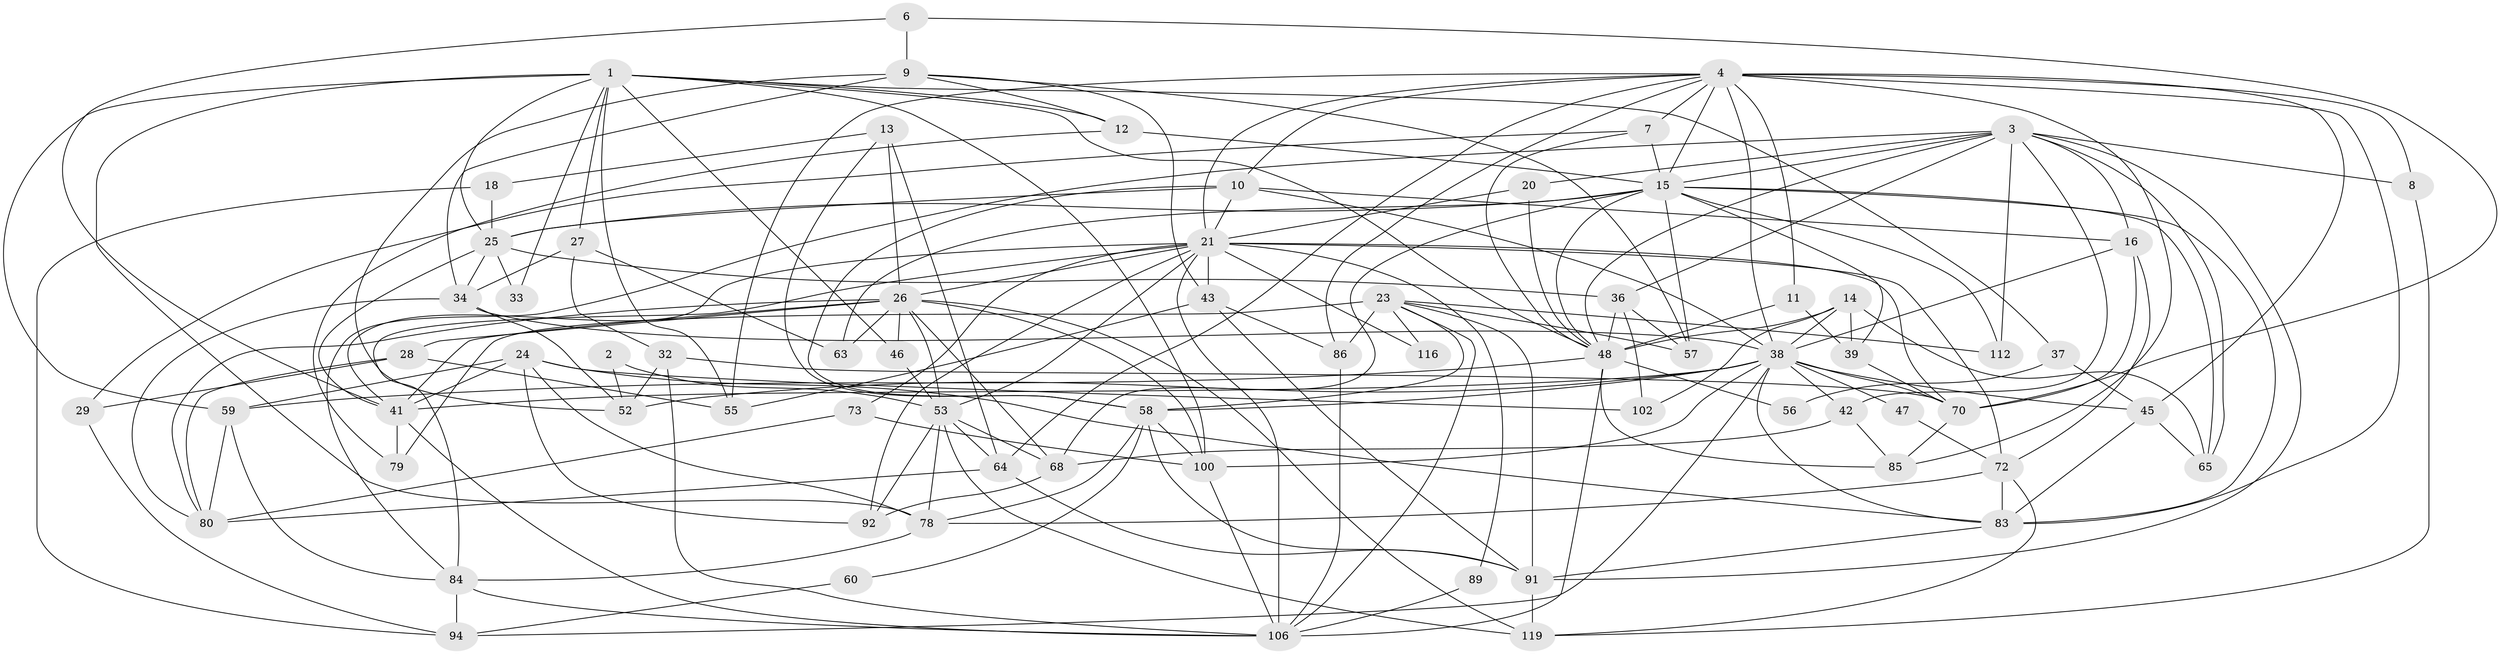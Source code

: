 // original degree distribution, {5: 0.1619718309859155, 2: 0.16901408450704225, 6: 0.14084507042253522, 3: 0.22535211267605634, 4: 0.2676056338028169, 7: 0.02112676056338028, 8: 0.014084507042253521}
// Generated by graph-tools (version 1.1) at 2025/14/03/09/25 04:14:59]
// undirected, 71 vertices, 195 edges
graph export_dot {
graph [start="1"]
  node [color=gray90,style=filled];
  1 [super="+5"];
  2;
  3 [super="+75+136+122"];
  4 [super="+31+71"];
  6 [super="+115"];
  7;
  8;
  9 [super="+22"];
  10 [super="+19"];
  11;
  12;
  13 [super="+93+17"];
  14;
  15 [super="+40+35"];
  16;
  18;
  20 [super="+135"];
  21 [super="+139+131+69"];
  23 [super="+141+30"];
  24;
  25 [super="+44+128"];
  26 [super="+121+107"];
  27;
  28;
  29;
  32;
  33;
  34 [super="+124"];
  36 [super="+77"];
  37;
  38 [super="+61+81"];
  39 [super="+130"];
  41 [super="+74"];
  42;
  43 [super="+67"];
  45;
  46 [super="+50"];
  47;
  48 [super="+49+51"];
  52;
  53 [super="+76"];
  55;
  56;
  57;
  58 [super="+90"];
  59;
  60;
  63 [super="+66"];
  64 [super="+95"];
  65;
  68 [super="+97"];
  70;
  72;
  73;
  78 [super="+96"];
  79;
  80 [super="+101"];
  83 [super="+120"];
  84 [super="+142"];
  85 [super="+104"];
  86;
  89;
  91 [super="+129+103"];
  92;
  94;
  100 [super="+127"];
  102;
  106 [super="+110"];
  112;
  116;
  119 [super="+134"];
  1 -- 59;
  1 -- 25;
  1 -- 55;
  1 -- 33;
  1 -- 100;
  1 -- 37;
  1 -- 12;
  1 -- 46;
  1 -- 48;
  1 -- 27;
  1 -- 78;
  2 -- 52;
  2 -- 53;
  3 -- 112;
  3 -- 16;
  3 -- 65;
  3 -- 48;
  3 -- 36;
  3 -- 8;
  3 -- 91;
  3 -- 15;
  3 -- 20;
  3 -- 42;
  3 -- 84;
  4 -- 8;
  4 -- 64;
  4 -- 83;
  4 -- 55;
  4 -- 45;
  4 -- 15;
  4 -- 38;
  4 -- 85;
  4 -- 86;
  4 -- 7;
  4 -- 11;
  4 -- 21;
  4 -- 10;
  6 -- 9;
  6 -- 70;
  6 -- 41;
  7 -- 48;
  7 -- 29;
  7 -- 15 [weight=3];
  8 -- 119;
  9 -- 57;
  9 -- 43;
  9 -- 34 [weight=2];
  9 -- 12;
  9 -- 52;
  10 -- 38;
  10 -- 16 [weight=2];
  10 -- 58;
  10 -- 25 [weight=2];
  10 -- 21;
  11 -- 48;
  11 -- 39;
  12 -- 79;
  12 -- 15;
  13 -- 58 [weight=2];
  13 -- 64 [weight=2];
  13 -- 18;
  13 -- 26 [weight=2];
  14 -- 65;
  14 -- 102;
  14 -- 48;
  14 -- 38;
  14 -- 39;
  15 -- 65;
  15 -- 63;
  15 -- 48 [weight=2];
  15 -- 68;
  15 -- 112;
  15 -- 83 [weight=3];
  15 -- 25;
  15 -- 57;
  15 -- 39;
  16 -- 70;
  16 -- 72;
  16 -- 38;
  18 -- 94;
  18 -- 25;
  20 -- 48;
  20 -- 21;
  21 -- 72;
  21 -- 116;
  21 -- 92;
  21 -- 43 [weight=2];
  21 -- 53;
  21 -- 84;
  21 -- 106;
  21 -- 89;
  21 -- 73;
  21 -- 26;
  21 -- 70;
  21 -- 41;
  23 -- 86;
  23 -- 116 [weight=2];
  23 -- 57;
  23 -- 79;
  23 -- 112;
  23 -- 91;
  23 -- 58;
  23 -- 106;
  24 -- 59;
  24 -- 92;
  24 -- 102;
  24 -- 41;
  24 -- 83;
  24 -- 78;
  25 -- 33;
  25 -- 36;
  25 -- 41;
  25 -- 34 [weight=2];
  26 -- 63;
  26 -- 68;
  26 -- 80;
  26 -- 41;
  26 -- 28;
  26 -- 46;
  26 -- 119;
  26 -- 53;
  26 -- 100;
  27 -- 32;
  27 -- 63;
  27 -- 34;
  28 -- 55;
  28 -- 29;
  28 -- 80;
  29 -- 94;
  32 -- 106;
  32 -- 52;
  32 -- 70;
  34 -- 52;
  34 -- 80;
  34 -- 38;
  36 -- 57;
  36 -- 102;
  36 -- 48;
  37 -- 45;
  37 -- 56;
  38 -- 52;
  38 -- 70;
  38 -- 100 [weight=2];
  38 -- 42;
  38 -- 45;
  38 -- 47;
  38 -- 58;
  38 -- 94;
  38 -- 41;
  38 -- 83;
  39 -- 70;
  41 -- 79;
  41 -- 106;
  42 -- 68;
  42 -- 85;
  43 -- 86;
  43 -- 55;
  43 -- 91;
  45 -- 65;
  45 -- 83;
  46 -- 53;
  47 -- 72;
  48 -- 56;
  48 -- 85;
  48 -- 106;
  48 -- 59;
  53 -- 64 [weight=2];
  53 -- 68;
  53 -- 119;
  53 -- 92;
  53 -- 78;
  58 -- 91;
  58 -- 60;
  58 -- 78;
  58 -- 100;
  59 -- 84;
  59 -- 80;
  60 -- 94;
  64 -- 91;
  64 -- 80;
  68 -- 92;
  70 -- 85;
  72 -- 119;
  72 -- 83;
  72 -- 78;
  73 -- 100;
  73 -- 80;
  78 -- 84;
  83 -- 91;
  84 -- 94;
  84 -- 106;
  86 -- 106;
  89 -- 106;
  91 -- 119;
  100 -- 106;
}
